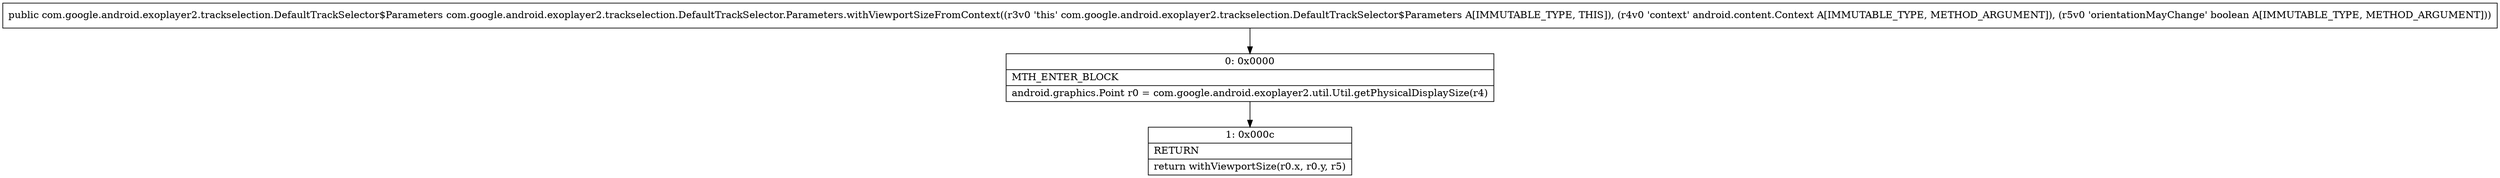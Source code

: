 digraph "CFG forcom.google.android.exoplayer2.trackselection.DefaultTrackSelector.Parameters.withViewportSizeFromContext(Landroid\/content\/Context;Z)Lcom\/google\/android\/exoplayer2\/trackselection\/DefaultTrackSelector$Parameters;" {
Node_0 [shape=record,label="{0\:\ 0x0000|MTH_ENTER_BLOCK\l|android.graphics.Point r0 = com.google.android.exoplayer2.util.Util.getPhysicalDisplaySize(r4)\l}"];
Node_1 [shape=record,label="{1\:\ 0x000c|RETURN\l|return withViewportSize(r0.x, r0.y, r5)\l}"];
MethodNode[shape=record,label="{public com.google.android.exoplayer2.trackselection.DefaultTrackSelector$Parameters com.google.android.exoplayer2.trackselection.DefaultTrackSelector.Parameters.withViewportSizeFromContext((r3v0 'this' com.google.android.exoplayer2.trackselection.DefaultTrackSelector$Parameters A[IMMUTABLE_TYPE, THIS]), (r4v0 'context' android.content.Context A[IMMUTABLE_TYPE, METHOD_ARGUMENT]), (r5v0 'orientationMayChange' boolean A[IMMUTABLE_TYPE, METHOD_ARGUMENT])) }"];
MethodNode -> Node_0;
Node_0 -> Node_1;
}

